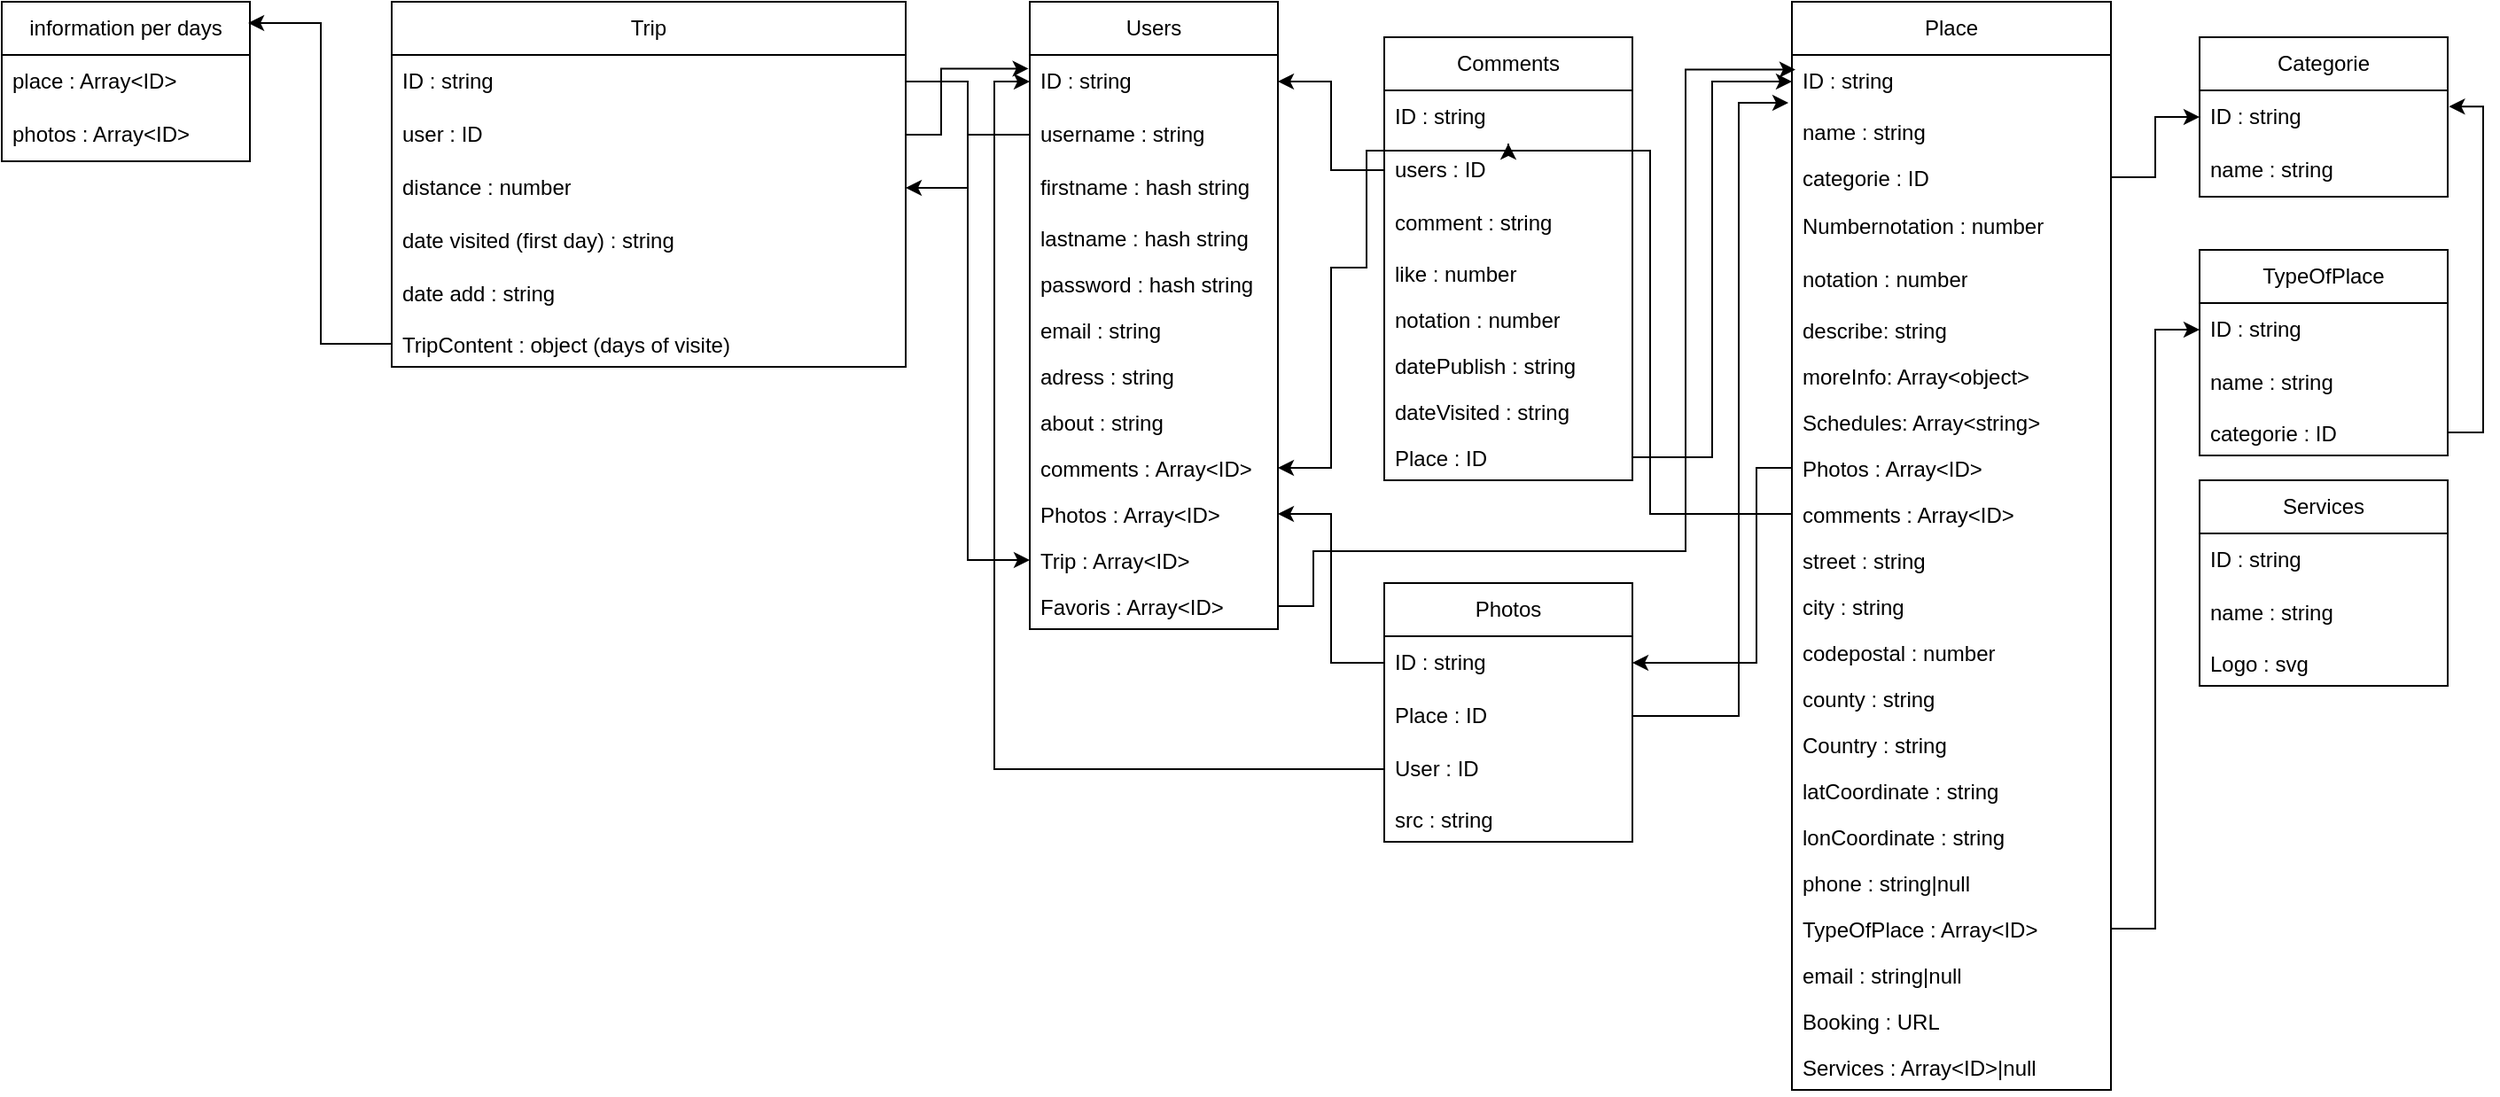 <mxfile version="24.4.14" type="github">
  <diagram name="Page-1" id="azjqvyK8LLOSUk3nw5zU">
    <mxGraphModel dx="2927" dy="1044" grid="1" gridSize="10" guides="1" tooltips="1" connect="1" arrows="1" fold="1" page="1" pageScale="1" pageWidth="827" pageHeight="1169" math="0" shadow="0">
      <root>
        <mxCell id="0" />
        <mxCell id="1" parent="0" />
        <mxCell id="gLgQugJnE0icH2_p7Kl2-1" value="Users" style="swimlane;fontStyle=0;childLayout=stackLayout;horizontal=1;startSize=30;horizontalStack=0;resizeParent=1;resizeParentMax=0;resizeLast=0;collapsible=1;marginBottom=0;whiteSpace=wrap;html=1;movable=1;resizable=1;rotatable=1;deletable=1;editable=1;locked=0;connectable=1;" parent="1" vertex="1">
          <mxGeometry x="10" y="10" width="140" height="354" as="geometry" />
        </mxCell>
        <mxCell id="gLgQugJnE0icH2_p7Kl2-2" value="ID : string" style="text;strokeColor=none;fillColor=none;align=left;verticalAlign=middle;spacingLeft=4;spacingRight=4;overflow=hidden;points=[[0,0.5],[1,0.5]];portConstraint=eastwest;rotatable=0;whiteSpace=wrap;html=1;" parent="gLgQugJnE0icH2_p7Kl2-1" vertex="1">
          <mxGeometry y="30" width="140" height="30" as="geometry" />
        </mxCell>
        <mxCell id="gLgQugJnE0icH2_p7Kl2-3" value="username : string" style="text;strokeColor=none;fillColor=none;align=left;verticalAlign=middle;spacingLeft=4;spacingRight=4;overflow=hidden;points=[[0,0.5],[1,0.5]];portConstraint=eastwest;rotatable=0;whiteSpace=wrap;html=1;" parent="gLgQugJnE0icH2_p7Kl2-1" vertex="1">
          <mxGeometry y="60" width="140" height="30" as="geometry" />
        </mxCell>
        <mxCell id="gLgQugJnE0icH2_p7Kl2-4" value="firstname : hash string" style="text;strokeColor=none;fillColor=none;align=left;verticalAlign=middle;spacingLeft=4;spacingRight=4;overflow=hidden;points=[[0,0.5],[1,0.5]];portConstraint=eastwest;rotatable=0;whiteSpace=wrap;html=1;" parent="gLgQugJnE0icH2_p7Kl2-1" vertex="1">
          <mxGeometry y="90" width="140" height="30" as="geometry" />
        </mxCell>
        <mxCell id="gLgQugJnE0icH2_p7Kl2-10" value="lastname : hash string" style="text;strokeColor=none;fillColor=none;align=left;verticalAlign=top;spacingLeft=4;spacingRight=4;overflow=hidden;rotatable=0;points=[[0,0.5],[1,0.5]];portConstraint=eastwest;whiteSpace=wrap;html=1;" parent="gLgQugJnE0icH2_p7Kl2-1" vertex="1">
          <mxGeometry y="120" width="140" height="26" as="geometry" />
        </mxCell>
        <mxCell id="gLgQugJnE0icH2_p7Kl2-11" value="password : hash string" style="text;strokeColor=none;fillColor=none;align=left;verticalAlign=top;spacingLeft=4;spacingRight=4;overflow=hidden;rotatable=0;points=[[0,0.5],[1,0.5]];portConstraint=eastwest;whiteSpace=wrap;html=1;" parent="gLgQugJnE0icH2_p7Kl2-1" vertex="1">
          <mxGeometry y="146" width="140" height="26" as="geometry" />
        </mxCell>
        <mxCell id="gLgQugJnE0icH2_p7Kl2-12" value="email : string" style="text;strokeColor=none;fillColor=none;align=left;verticalAlign=top;spacingLeft=4;spacingRight=4;overflow=hidden;rotatable=0;points=[[0,0.5],[1,0.5]];portConstraint=eastwest;whiteSpace=wrap;html=1;" parent="gLgQugJnE0icH2_p7Kl2-1" vertex="1">
          <mxGeometry y="172" width="140" height="26" as="geometry" />
        </mxCell>
        <mxCell id="gLgQugJnE0icH2_p7Kl2-13" value="adress : string" style="text;strokeColor=none;fillColor=none;align=left;verticalAlign=top;spacingLeft=4;spacingRight=4;overflow=hidden;rotatable=0;points=[[0,0.5],[1,0.5]];portConstraint=eastwest;whiteSpace=wrap;html=1;" parent="gLgQugJnE0icH2_p7Kl2-1" vertex="1">
          <mxGeometry y="198" width="140" height="26" as="geometry" />
        </mxCell>
        <mxCell id="gLgQugJnE0icH2_p7Kl2-14" value="about : string" style="text;strokeColor=none;fillColor=none;align=left;verticalAlign=top;spacingLeft=4;spacingRight=4;overflow=hidden;rotatable=0;points=[[0,0.5],[1,0.5]];portConstraint=eastwest;whiteSpace=wrap;html=1;" parent="gLgQugJnE0icH2_p7Kl2-1" vertex="1">
          <mxGeometry y="224" width="140" height="26" as="geometry" />
        </mxCell>
        <mxCell id="gLgQugJnE0icH2_p7Kl2-15" value="comments : Array&amp;lt;ID&amp;gt;" style="text;strokeColor=none;fillColor=none;align=left;verticalAlign=top;spacingLeft=4;spacingRight=4;overflow=hidden;rotatable=0;points=[[0,0.5],[1,0.5]];portConstraint=eastwest;whiteSpace=wrap;html=1;" parent="gLgQugJnE0icH2_p7Kl2-1" vertex="1">
          <mxGeometry y="250" width="140" height="26" as="geometry" />
        </mxCell>
        <mxCell id="gLgQugJnE0icH2_p7Kl2-16" value="Photos : Array&amp;lt;ID&amp;gt;" style="text;strokeColor=none;fillColor=none;align=left;verticalAlign=top;spacingLeft=4;spacingRight=4;overflow=hidden;rotatable=0;points=[[0,0.5],[1,0.5]];portConstraint=eastwest;whiteSpace=wrap;html=1;" parent="gLgQugJnE0icH2_p7Kl2-1" vertex="1">
          <mxGeometry y="276" width="140" height="26" as="geometry" />
        </mxCell>
        <mxCell id="gLgQugJnE0icH2_p7Kl2-17" value="Trip : Array&amp;lt;ID&amp;gt;" style="text;strokeColor=none;fillColor=none;align=left;verticalAlign=top;spacingLeft=4;spacingRight=4;overflow=hidden;rotatable=0;points=[[0,0.5],[1,0.5]];portConstraint=eastwest;whiteSpace=wrap;html=1;" parent="gLgQugJnE0icH2_p7Kl2-1" vertex="1">
          <mxGeometry y="302" width="140" height="26" as="geometry" />
        </mxCell>
        <mxCell id="gLgQugJnE0icH2_p7Kl2-80" value="Favoris : Array&amp;lt;ID&amp;gt;" style="text;strokeColor=none;fillColor=none;align=left;verticalAlign=top;spacingLeft=4;spacingRight=4;overflow=hidden;rotatable=0;points=[[0,0.5],[1,0.5]];portConstraint=eastwest;whiteSpace=wrap;html=1;" parent="gLgQugJnE0icH2_p7Kl2-1" vertex="1">
          <mxGeometry y="328" width="140" height="26" as="geometry" />
        </mxCell>
        <mxCell id="gLgQugJnE0icH2_p7Kl2-18" value="Comments" style="swimlane;fontStyle=0;childLayout=stackLayout;horizontal=1;startSize=30;horizontalStack=0;resizeParent=1;resizeParentMax=0;resizeLast=0;collapsible=1;marginBottom=0;whiteSpace=wrap;html=1;movable=1;resizable=1;rotatable=1;deletable=1;editable=1;locked=0;connectable=1;" parent="1" vertex="1">
          <mxGeometry x="210" y="30" width="140" height="250" as="geometry" />
        </mxCell>
        <mxCell id="gLgQugJnE0icH2_p7Kl2-19" value="ID : string" style="text;strokeColor=none;fillColor=none;align=left;verticalAlign=middle;spacingLeft=4;spacingRight=4;overflow=hidden;points=[[0,0.5],[1,0.5]];portConstraint=eastwest;rotatable=0;whiteSpace=wrap;html=1;" parent="gLgQugJnE0icH2_p7Kl2-18" vertex="1">
          <mxGeometry y="30" width="140" height="30" as="geometry" />
        </mxCell>
        <mxCell id="gLgQugJnE0icH2_p7Kl2-20" value="users : ID" style="text;strokeColor=none;fillColor=none;align=left;verticalAlign=middle;spacingLeft=4;spacingRight=4;overflow=hidden;points=[[0,0.5],[1,0.5]];portConstraint=eastwest;rotatable=0;whiteSpace=wrap;html=1;" parent="gLgQugJnE0icH2_p7Kl2-18" vertex="1">
          <mxGeometry y="60" width="140" height="30" as="geometry" />
        </mxCell>
        <mxCell id="gLgQugJnE0icH2_p7Kl2-21" value="comment : string" style="text;strokeColor=none;fillColor=none;align=left;verticalAlign=middle;spacingLeft=4;spacingRight=4;overflow=hidden;points=[[0,0.5],[1,0.5]];portConstraint=eastwest;rotatable=0;whiteSpace=wrap;html=1;" parent="gLgQugJnE0icH2_p7Kl2-18" vertex="1">
          <mxGeometry y="90" width="140" height="30" as="geometry" />
        </mxCell>
        <mxCell id="gLgQugJnE0icH2_p7Kl2-22" value="like : number" style="text;strokeColor=none;fillColor=none;align=left;verticalAlign=top;spacingLeft=4;spacingRight=4;overflow=hidden;rotatable=0;points=[[0,0.5],[1,0.5]];portConstraint=eastwest;whiteSpace=wrap;html=1;" parent="gLgQugJnE0icH2_p7Kl2-18" vertex="1">
          <mxGeometry y="120" width="140" height="26" as="geometry" />
        </mxCell>
        <mxCell id="gLgQugJnE0icH2_p7Kl2-23" value="notation : number" style="text;strokeColor=none;fillColor=none;align=left;verticalAlign=top;spacingLeft=4;spacingRight=4;overflow=hidden;rotatable=0;points=[[0,0.5],[1,0.5]];portConstraint=eastwest;whiteSpace=wrap;html=1;" parent="gLgQugJnE0icH2_p7Kl2-18" vertex="1">
          <mxGeometry y="146" width="140" height="26" as="geometry" />
        </mxCell>
        <mxCell id="gLgQugJnE0icH2_p7Kl2-24" value="datePublish : string" style="text;strokeColor=none;fillColor=none;align=left;verticalAlign=top;spacingLeft=4;spacingRight=4;overflow=hidden;rotatable=0;points=[[0,0.5],[1,0.5]];portConstraint=eastwest;whiteSpace=wrap;html=1;" parent="gLgQugJnE0icH2_p7Kl2-18" vertex="1">
          <mxGeometry y="172" width="140" height="26" as="geometry" />
        </mxCell>
        <mxCell id="gLgQugJnE0icH2_p7Kl2-25" value="dateVisited : string" style="text;strokeColor=none;fillColor=none;align=left;verticalAlign=top;spacingLeft=4;spacingRight=4;overflow=hidden;rotatable=0;points=[[0,0.5],[1,0.5]];portConstraint=eastwest;whiteSpace=wrap;html=1;" parent="gLgQugJnE0icH2_p7Kl2-18" vertex="1">
          <mxGeometry y="198" width="140" height="26" as="geometry" />
        </mxCell>
        <mxCell id="gLgQugJnE0icH2_p7Kl2-26" value="Place : ID" style="text;strokeColor=none;fillColor=none;align=left;verticalAlign=top;spacingLeft=4;spacingRight=4;overflow=hidden;rotatable=0;points=[[0,0.5],[1,0.5]];portConstraint=eastwest;whiteSpace=wrap;html=1;" parent="gLgQugJnE0icH2_p7Kl2-18" vertex="1">
          <mxGeometry y="224" width="140" height="26" as="geometry" />
        </mxCell>
        <mxCell id="gLgQugJnE0icH2_p7Kl2-30" style="edgeStyle=orthogonalEdgeStyle;rounded=0;orthogonalLoop=1;jettySize=auto;html=1;" parent="1" source="gLgQugJnE0icH2_p7Kl2-20" target="gLgQugJnE0icH2_p7Kl2-2" edge="1">
          <mxGeometry relative="1" as="geometry" />
        </mxCell>
        <mxCell id="gLgQugJnE0icH2_p7Kl2-31" style="edgeStyle=orthogonalEdgeStyle;rounded=0;orthogonalLoop=1;jettySize=auto;html=1;entryX=1;entryY=0.5;entryDx=0;entryDy=0;" parent="1" source="gLgQugJnE0icH2_p7Kl2-19" target="gLgQugJnE0icH2_p7Kl2-15" edge="1">
          <mxGeometry relative="1" as="geometry">
            <Array as="points">
              <mxPoint x="200" y="94" />
              <mxPoint x="200" y="160" />
              <mxPoint x="180" y="160" />
              <mxPoint x="180" y="273" />
            </Array>
          </mxGeometry>
        </mxCell>
        <mxCell id="gLgQugJnE0icH2_p7Kl2-32" value="Place" style="swimlane;fontStyle=0;childLayout=stackLayout;horizontal=1;startSize=30;horizontalStack=0;resizeParent=1;resizeParentMax=0;resizeLast=0;collapsible=1;marginBottom=0;whiteSpace=wrap;html=1;movable=1;resizable=1;rotatable=1;deletable=1;editable=1;locked=0;connectable=1;" parent="1" vertex="1">
          <mxGeometry x="440" y="10" width="180" height="614" as="geometry" />
        </mxCell>
        <mxCell id="gLgQugJnE0icH2_p7Kl2-33" value="ID : string" style="text;strokeColor=none;fillColor=none;align=left;verticalAlign=middle;spacingLeft=4;spacingRight=4;overflow=hidden;points=[[0,0.5],[1,0.5]];portConstraint=eastwest;rotatable=0;whiteSpace=wrap;html=1;" parent="gLgQugJnE0icH2_p7Kl2-32" vertex="1">
          <mxGeometry y="30" width="180" height="30" as="geometry" />
        </mxCell>
        <mxCell id="gLgQugJnE0icH2_p7Kl2-72" value="name : string" style="text;strokeColor=none;fillColor=none;align=left;verticalAlign=top;spacingLeft=4;spacingRight=4;overflow=hidden;rotatable=0;points=[[0,0.5],[1,0.5]];portConstraint=eastwest;whiteSpace=wrap;html=1;" parent="gLgQugJnE0icH2_p7Kl2-32" vertex="1">
          <mxGeometry y="60" width="180" height="26" as="geometry" />
        </mxCell>
        <mxCell id="gLgQugJnE0icH2_p7Kl2-61" value="categorie : ID" style="text;strokeColor=none;fillColor=none;align=left;verticalAlign=top;spacingLeft=4;spacingRight=4;overflow=hidden;rotatable=0;points=[[0,0.5],[1,0.5]];portConstraint=eastwest;whiteSpace=wrap;html=1;" parent="gLgQugJnE0icH2_p7Kl2-32" vertex="1">
          <mxGeometry y="86" width="180" height="26" as="geometry" />
        </mxCell>
        <mxCell id="gLgQugJnE0icH2_p7Kl2-34" value="Numbernotation : number" style="text;strokeColor=none;fillColor=none;align=left;verticalAlign=middle;spacingLeft=4;spacingRight=4;overflow=hidden;points=[[0,0.5],[1,0.5]];portConstraint=eastwest;rotatable=0;whiteSpace=wrap;html=1;" parent="gLgQugJnE0icH2_p7Kl2-32" vertex="1">
          <mxGeometry y="112" width="180" height="30" as="geometry" />
        </mxCell>
        <mxCell id="gLgQugJnE0icH2_p7Kl2-35" value="notation : number" style="text;strokeColor=none;fillColor=none;align=left;verticalAlign=middle;spacingLeft=4;spacingRight=4;overflow=hidden;points=[[0,0.5],[1,0.5]];portConstraint=eastwest;rotatable=0;whiteSpace=wrap;html=1;" parent="gLgQugJnE0icH2_p7Kl2-32" vertex="1">
          <mxGeometry y="142" width="180" height="30" as="geometry" />
        </mxCell>
        <mxCell id="gLgQugJnE0icH2_p7Kl2-36" value="describe: string" style="text;strokeColor=none;fillColor=none;align=left;verticalAlign=top;spacingLeft=4;spacingRight=4;overflow=hidden;rotatable=0;points=[[0,0.5],[1,0.5]];portConstraint=eastwest;whiteSpace=wrap;html=1;" parent="gLgQugJnE0icH2_p7Kl2-32" vertex="1">
          <mxGeometry y="172" width="180" height="26" as="geometry" />
        </mxCell>
        <mxCell id="gLgQugJnE0icH2_p7Kl2-60" value="moreInfo: Array&amp;lt;object&amp;gt;" style="text;strokeColor=none;fillColor=none;align=left;verticalAlign=top;spacingLeft=4;spacingRight=4;overflow=hidden;rotatable=0;points=[[0,0.5],[1,0.5]];portConstraint=eastwest;whiteSpace=wrap;html=1;" parent="gLgQugJnE0icH2_p7Kl2-32" vertex="1">
          <mxGeometry y="198" width="180" height="26" as="geometry" />
        </mxCell>
        <mxCell id="gLgQugJnE0icH2_p7Kl2-37" value="Schedules: Array&amp;lt;string&amp;gt;" style="text;strokeColor=none;fillColor=none;align=left;verticalAlign=top;spacingLeft=4;spacingRight=4;overflow=hidden;rotatable=0;points=[[0,0.5],[1,0.5]];portConstraint=eastwest;whiteSpace=wrap;html=1;" parent="gLgQugJnE0icH2_p7Kl2-32" vertex="1">
          <mxGeometry y="224" width="180" height="26" as="geometry" />
        </mxCell>
        <mxCell id="gLgQugJnE0icH2_p7Kl2-38" value="Photos : Array&amp;lt;ID&amp;gt;" style="text;strokeColor=none;fillColor=none;align=left;verticalAlign=top;spacingLeft=4;spacingRight=4;overflow=hidden;rotatable=0;points=[[0,0.5],[1,0.5]];portConstraint=eastwest;whiteSpace=wrap;html=1;" parent="gLgQugJnE0icH2_p7Kl2-32" vertex="1">
          <mxGeometry y="250" width="180" height="26" as="geometry" />
        </mxCell>
        <mxCell id="gLgQugJnE0icH2_p7Kl2-39" value="comments : Array&amp;lt;ID&amp;gt;" style="text;strokeColor=none;fillColor=none;align=left;verticalAlign=top;spacingLeft=4;spacingRight=4;overflow=hidden;rotatable=0;points=[[0,0.5],[1,0.5]];portConstraint=eastwest;whiteSpace=wrap;html=1;" parent="gLgQugJnE0icH2_p7Kl2-32" vertex="1">
          <mxGeometry y="276" width="180" height="26" as="geometry" />
        </mxCell>
        <mxCell id="gLgQugJnE0icH2_p7Kl2-57" value="street : string" style="text;strokeColor=none;fillColor=none;align=left;verticalAlign=top;spacingLeft=4;spacingRight=4;overflow=hidden;rotatable=0;points=[[0,0.5],[1,0.5]];portConstraint=eastwest;whiteSpace=wrap;html=1;" parent="gLgQugJnE0icH2_p7Kl2-32" vertex="1">
          <mxGeometry y="302" width="180" height="26" as="geometry" />
        </mxCell>
        <mxCell id="gLgQugJnE0icH2_p7Kl2-58" value="city : string" style="text;strokeColor=none;fillColor=none;align=left;verticalAlign=top;spacingLeft=4;spacingRight=4;overflow=hidden;rotatable=0;points=[[0,0.5],[1,0.5]];portConstraint=eastwest;whiteSpace=wrap;html=1;" parent="gLgQugJnE0icH2_p7Kl2-32" vertex="1">
          <mxGeometry y="328" width="180" height="26" as="geometry" />
        </mxCell>
        <mxCell id="gLgQugJnE0icH2_p7Kl2-59" value="codepostal : number" style="text;strokeColor=none;fillColor=none;align=left;verticalAlign=top;spacingLeft=4;spacingRight=4;overflow=hidden;rotatable=0;points=[[0,0.5],[1,0.5]];portConstraint=eastwest;whiteSpace=wrap;html=1;" parent="gLgQugJnE0icH2_p7Kl2-32" vertex="1">
          <mxGeometry y="354" width="180" height="26" as="geometry" />
        </mxCell>
        <mxCell id="gLgQugJnE0icH2_p7Kl2-62" value="county : string" style="text;strokeColor=none;fillColor=none;align=left;verticalAlign=top;spacingLeft=4;spacingRight=4;overflow=hidden;rotatable=0;points=[[0,0.5],[1,0.5]];portConstraint=eastwest;whiteSpace=wrap;html=1;" parent="gLgQugJnE0icH2_p7Kl2-32" vertex="1">
          <mxGeometry y="380" width="180" height="26" as="geometry" />
        </mxCell>
        <mxCell id="gLgQugJnE0icH2_p7Kl2-63" value="Country : string" style="text;strokeColor=none;fillColor=none;align=left;verticalAlign=top;spacingLeft=4;spacingRight=4;overflow=hidden;rotatable=0;points=[[0,0.5],[1,0.5]];portConstraint=eastwest;whiteSpace=wrap;html=1;" parent="gLgQugJnE0icH2_p7Kl2-32" vertex="1">
          <mxGeometry y="406" width="180" height="26" as="geometry" />
        </mxCell>
        <mxCell id="gLgQugJnE0icH2_p7Kl2-64" value="latCoordinate : string" style="text;strokeColor=none;fillColor=none;align=left;verticalAlign=top;spacingLeft=4;spacingRight=4;overflow=hidden;rotatable=0;points=[[0,0.5],[1,0.5]];portConstraint=eastwest;whiteSpace=wrap;html=1;" parent="gLgQugJnE0icH2_p7Kl2-32" vertex="1">
          <mxGeometry y="432" width="180" height="26" as="geometry" />
        </mxCell>
        <mxCell id="gLgQugJnE0icH2_p7Kl2-65" value="lonCoordinate : string" style="text;strokeColor=none;fillColor=none;align=left;verticalAlign=top;spacingLeft=4;spacingRight=4;overflow=hidden;rotatable=0;points=[[0,0.5],[1,0.5]];portConstraint=eastwest;whiteSpace=wrap;html=1;" parent="gLgQugJnE0icH2_p7Kl2-32" vertex="1">
          <mxGeometry y="458" width="180" height="26" as="geometry" />
        </mxCell>
        <mxCell id="gLgQugJnE0icH2_p7Kl2-73" value="phone : string|null" style="text;strokeColor=none;fillColor=none;align=left;verticalAlign=top;spacingLeft=4;spacingRight=4;overflow=hidden;rotatable=0;points=[[0,0.5],[1,0.5]];portConstraint=eastwest;whiteSpace=wrap;html=1;" parent="gLgQugJnE0icH2_p7Kl2-32" vertex="1">
          <mxGeometry y="484" width="180" height="26" as="geometry" />
        </mxCell>
        <mxCell id="gLgQugJnE0icH2_p7Kl2-85" value="TypeOfPlace : Array&amp;lt;ID&amp;gt;" style="text;strokeColor=none;fillColor=none;align=left;verticalAlign=top;spacingLeft=4;spacingRight=4;overflow=hidden;rotatable=0;points=[[0,0.5],[1,0.5]];portConstraint=eastwest;whiteSpace=wrap;html=1;" parent="gLgQugJnE0icH2_p7Kl2-32" vertex="1">
          <mxGeometry y="510" width="180" height="26" as="geometry" />
        </mxCell>
        <mxCell id="gLgQugJnE0icH2_p7Kl2-75" value="email : string|null" style="text;strokeColor=none;fillColor=none;align=left;verticalAlign=top;spacingLeft=4;spacingRight=4;overflow=hidden;rotatable=0;points=[[0,0.5],[1,0.5]];portConstraint=eastwest;whiteSpace=wrap;html=1;" parent="gLgQugJnE0icH2_p7Kl2-32" vertex="1">
          <mxGeometry y="536" width="180" height="26" as="geometry" />
        </mxCell>
        <mxCell id="gLgQugJnE0icH2_p7Kl2-87" value="Booking : URL" style="text;strokeColor=none;fillColor=none;align=left;verticalAlign=top;spacingLeft=4;spacingRight=4;overflow=hidden;rotatable=0;points=[[0,0.5],[1,0.5]];portConstraint=eastwest;whiteSpace=wrap;html=1;" parent="gLgQugJnE0icH2_p7Kl2-32" vertex="1">
          <mxGeometry y="562" width="180" height="26" as="geometry" />
        </mxCell>
        <mxCell id="gLgQugJnE0icH2_p7Kl2-88" value="Services : Array&amp;lt;ID&amp;gt;|null" style="text;strokeColor=none;fillColor=none;align=left;verticalAlign=top;spacingLeft=4;spacingRight=4;overflow=hidden;rotatable=0;points=[[0,0.5],[1,0.5]];portConstraint=eastwest;whiteSpace=wrap;html=1;" parent="gLgQugJnE0icH2_p7Kl2-32" vertex="1">
          <mxGeometry y="588" width="180" height="26" as="geometry" />
        </mxCell>
        <mxCell id="gLgQugJnE0icH2_p7Kl2-41" style="edgeStyle=orthogonalEdgeStyle;rounded=0;orthogonalLoop=1;jettySize=auto;html=1;" parent="1" source="gLgQugJnE0icH2_p7Kl2-26" target="gLgQugJnE0icH2_p7Kl2-33" edge="1">
          <mxGeometry relative="1" as="geometry" />
        </mxCell>
        <mxCell id="gLgQugJnE0icH2_p7Kl2-42" value="Photos" style="swimlane;fontStyle=0;childLayout=stackLayout;horizontal=1;startSize=30;horizontalStack=0;resizeParent=1;resizeParentMax=0;resizeLast=0;collapsible=1;marginBottom=0;whiteSpace=wrap;html=1;movable=1;resizable=1;rotatable=1;deletable=1;editable=1;locked=0;connectable=1;" parent="1" vertex="1">
          <mxGeometry x="210" y="338" width="140" height="146" as="geometry" />
        </mxCell>
        <mxCell id="gLgQugJnE0icH2_p7Kl2-43" value="ID : string" style="text;strokeColor=none;fillColor=none;align=left;verticalAlign=middle;spacingLeft=4;spacingRight=4;overflow=hidden;points=[[0,0.5],[1,0.5]];portConstraint=eastwest;rotatable=0;whiteSpace=wrap;html=1;" parent="gLgQugJnE0icH2_p7Kl2-42" vertex="1">
          <mxGeometry y="30" width="140" height="30" as="geometry" />
        </mxCell>
        <mxCell id="gLgQugJnE0icH2_p7Kl2-44" value="Place : ID" style="text;strokeColor=none;fillColor=none;align=left;verticalAlign=middle;spacingLeft=4;spacingRight=4;overflow=hidden;points=[[0,0.5],[1,0.5]];portConstraint=eastwest;rotatable=0;whiteSpace=wrap;html=1;" parent="gLgQugJnE0icH2_p7Kl2-42" vertex="1">
          <mxGeometry y="60" width="140" height="30" as="geometry" />
        </mxCell>
        <mxCell id="gLgQugJnE0icH2_p7Kl2-45" value="User : ID" style="text;strokeColor=none;fillColor=none;align=left;verticalAlign=middle;spacingLeft=4;spacingRight=4;overflow=hidden;points=[[0,0.5],[1,0.5]];portConstraint=eastwest;rotatable=0;whiteSpace=wrap;html=1;" parent="gLgQugJnE0icH2_p7Kl2-42" vertex="1">
          <mxGeometry y="90" width="140" height="30" as="geometry" />
        </mxCell>
        <mxCell id="gLgQugJnE0icH2_p7Kl2-46" value="src : string" style="text;strokeColor=none;fillColor=none;align=left;verticalAlign=top;spacingLeft=4;spacingRight=4;overflow=hidden;rotatable=0;points=[[0,0.5],[1,0.5]];portConstraint=eastwest;whiteSpace=wrap;html=1;" parent="gLgQugJnE0icH2_p7Kl2-42" vertex="1">
          <mxGeometry y="120" width="140" height="26" as="geometry" />
        </mxCell>
        <mxCell id="gLgQugJnE0icH2_p7Kl2-52" style="edgeStyle=orthogonalEdgeStyle;rounded=0;orthogonalLoop=1;jettySize=auto;html=1;entryX=1;entryY=0.5;entryDx=0;entryDy=0;" parent="1" source="gLgQugJnE0icH2_p7Kl2-43" target="gLgQugJnE0icH2_p7Kl2-16" edge="1">
          <mxGeometry relative="1" as="geometry" />
        </mxCell>
        <mxCell id="gLgQugJnE0icH2_p7Kl2-55" style="edgeStyle=orthogonalEdgeStyle;rounded=0;orthogonalLoop=1;jettySize=auto;html=1;entryX=0;entryY=0.5;entryDx=0;entryDy=0;" parent="1" source="gLgQugJnE0icH2_p7Kl2-45" target="gLgQugJnE0icH2_p7Kl2-2" edge="1">
          <mxGeometry relative="1" as="geometry" />
        </mxCell>
        <mxCell id="gLgQugJnE0icH2_p7Kl2-56" style="edgeStyle=orthogonalEdgeStyle;rounded=0;orthogonalLoop=1;jettySize=auto;html=1;entryX=1;entryY=0.5;entryDx=0;entryDy=0;" parent="1" source="gLgQugJnE0icH2_p7Kl2-38" target="gLgQugJnE0icH2_p7Kl2-43" edge="1">
          <mxGeometry relative="1" as="geometry">
            <Array as="points">
              <mxPoint x="420" y="273" />
              <mxPoint x="420" y="383" />
            </Array>
          </mxGeometry>
        </mxCell>
        <mxCell id="gLgQugJnE0icH2_p7Kl2-66" style="edgeStyle=orthogonalEdgeStyle;rounded=0;orthogonalLoop=1;jettySize=auto;html=1;entryX=-0.011;entryY=0.9;entryDx=0;entryDy=0;entryPerimeter=0;" parent="1" source="gLgQugJnE0icH2_p7Kl2-44" target="gLgQugJnE0icH2_p7Kl2-33" edge="1">
          <mxGeometry relative="1" as="geometry">
            <Array as="points">
              <mxPoint x="410" y="413" />
              <mxPoint x="410" y="67" />
            </Array>
          </mxGeometry>
        </mxCell>
        <mxCell id="gLgQugJnE0icH2_p7Kl2-67" value="Categorie" style="swimlane;fontStyle=0;childLayout=stackLayout;horizontal=1;startSize=30;horizontalStack=0;resizeParent=1;resizeParentMax=0;resizeLast=0;collapsible=1;marginBottom=0;whiteSpace=wrap;html=1;movable=1;resizable=1;rotatable=1;deletable=1;editable=1;locked=0;connectable=1;" parent="1" vertex="1">
          <mxGeometry x="670" y="30" width="140" height="90" as="geometry" />
        </mxCell>
        <mxCell id="gLgQugJnE0icH2_p7Kl2-68" value="ID : string" style="text;strokeColor=none;fillColor=none;align=left;verticalAlign=middle;spacingLeft=4;spacingRight=4;overflow=hidden;points=[[0,0.5],[1,0.5]];portConstraint=eastwest;rotatable=0;whiteSpace=wrap;html=1;" parent="gLgQugJnE0icH2_p7Kl2-67" vertex="1">
          <mxGeometry y="30" width="140" height="30" as="geometry" />
        </mxCell>
        <mxCell id="gLgQugJnE0icH2_p7Kl2-69" value="name : string" style="text;strokeColor=none;fillColor=none;align=left;verticalAlign=middle;spacingLeft=4;spacingRight=4;overflow=hidden;points=[[0,0.5],[1,0.5]];portConstraint=eastwest;rotatable=0;whiteSpace=wrap;html=1;" parent="gLgQugJnE0icH2_p7Kl2-67" vertex="1">
          <mxGeometry y="60" width="140" height="30" as="geometry" />
        </mxCell>
        <mxCell id="gLgQugJnE0icH2_p7Kl2-76" style="edgeStyle=orthogonalEdgeStyle;rounded=0;orthogonalLoop=1;jettySize=auto;html=1;" parent="1" source="gLgQugJnE0icH2_p7Kl2-61" target="gLgQugJnE0icH2_p7Kl2-68" edge="1">
          <mxGeometry relative="1" as="geometry" />
        </mxCell>
        <mxCell id="gLgQugJnE0icH2_p7Kl2-77" value="TypeOfPlace" style="swimlane;fontStyle=0;childLayout=stackLayout;horizontal=1;startSize=30;horizontalStack=0;resizeParent=1;resizeParentMax=0;resizeLast=0;collapsible=1;marginBottom=0;whiteSpace=wrap;html=1;movable=1;resizable=1;rotatable=1;deletable=1;editable=1;locked=0;connectable=1;" parent="1" vertex="1">
          <mxGeometry x="670" y="150" width="140" height="116" as="geometry" />
        </mxCell>
        <mxCell id="gLgQugJnE0icH2_p7Kl2-78" value="ID : string" style="text;strokeColor=none;fillColor=none;align=left;verticalAlign=middle;spacingLeft=4;spacingRight=4;overflow=hidden;points=[[0,0.5],[1,0.5]];portConstraint=eastwest;rotatable=0;whiteSpace=wrap;html=1;" parent="gLgQugJnE0icH2_p7Kl2-77" vertex="1">
          <mxGeometry y="30" width="140" height="30" as="geometry" />
        </mxCell>
        <mxCell id="gLgQugJnE0icH2_p7Kl2-79" value="name : string" style="text;strokeColor=none;fillColor=none;align=left;verticalAlign=middle;spacingLeft=4;spacingRight=4;overflow=hidden;points=[[0,0.5],[1,0.5]];portConstraint=eastwest;rotatable=0;whiteSpace=wrap;html=1;" parent="gLgQugJnE0icH2_p7Kl2-77" vertex="1">
          <mxGeometry y="60" width="140" height="30" as="geometry" />
        </mxCell>
        <mxCell id="gLgQugJnE0icH2_p7Kl2-83" value="categorie : ID" style="text;strokeColor=none;fillColor=none;align=left;verticalAlign=top;spacingLeft=4;spacingRight=4;overflow=hidden;rotatable=0;points=[[0,0.5],[1,0.5]];portConstraint=eastwest;whiteSpace=wrap;html=1;" parent="gLgQugJnE0icH2_p7Kl2-77" vertex="1">
          <mxGeometry y="90" width="140" height="26" as="geometry" />
        </mxCell>
        <mxCell id="gLgQugJnE0icH2_p7Kl2-81" style="edgeStyle=orthogonalEdgeStyle;rounded=0;orthogonalLoop=1;jettySize=auto;html=1;entryX=0.011;entryY=0.276;entryDx=0;entryDy=0;entryPerimeter=0;" parent="1" source="gLgQugJnE0icH2_p7Kl2-80" target="gLgQugJnE0icH2_p7Kl2-33" edge="1">
          <mxGeometry relative="1" as="geometry">
            <Array as="points">
              <mxPoint x="170" y="351" />
              <mxPoint x="170" y="320" />
              <mxPoint x="380" y="320" />
              <mxPoint x="380" y="48" />
            </Array>
          </mxGeometry>
        </mxCell>
        <mxCell id="gLgQugJnE0icH2_p7Kl2-82" style="edgeStyle=orthogonalEdgeStyle;rounded=0;orthogonalLoop=1;jettySize=auto;html=1;" parent="1" source="gLgQugJnE0icH2_p7Kl2-39" target="gLgQugJnE0icH2_p7Kl2-19" edge="1">
          <mxGeometry relative="1" as="geometry">
            <Array as="points">
              <mxPoint x="360" y="299" />
              <mxPoint x="360" y="94" />
            </Array>
          </mxGeometry>
        </mxCell>
        <mxCell id="gLgQugJnE0icH2_p7Kl2-84" style="edgeStyle=orthogonalEdgeStyle;rounded=0;orthogonalLoop=1;jettySize=auto;html=1;entryX=1.005;entryY=0.303;entryDx=0;entryDy=0;entryPerimeter=0;" parent="1" source="gLgQugJnE0icH2_p7Kl2-83" target="gLgQugJnE0icH2_p7Kl2-68" edge="1">
          <mxGeometry relative="1" as="geometry">
            <Array as="points">
              <mxPoint x="830" y="253" />
              <mxPoint x="830" y="69" />
            </Array>
          </mxGeometry>
        </mxCell>
        <mxCell id="gLgQugJnE0icH2_p7Kl2-86" style="edgeStyle=orthogonalEdgeStyle;rounded=0;orthogonalLoop=1;jettySize=auto;html=1;entryX=0;entryY=0.5;entryDx=0;entryDy=0;" parent="1" source="gLgQugJnE0icH2_p7Kl2-85" target="gLgQugJnE0icH2_p7Kl2-78" edge="1">
          <mxGeometry relative="1" as="geometry" />
        </mxCell>
        <mxCell id="gLgQugJnE0icH2_p7Kl2-89" value="Services" style="swimlane;fontStyle=0;childLayout=stackLayout;horizontal=1;startSize=30;horizontalStack=0;resizeParent=1;resizeParentMax=0;resizeLast=0;collapsible=1;marginBottom=0;whiteSpace=wrap;html=1;movable=1;resizable=1;rotatable=1;deletable=1;editable=1;locked=0;connectable=1;" parent="1" vertex="1">
          <mxGeometry x="670" y="280" width="140" height="116" as="geometry" />
        </mxCell>
        <mxCell id="gLgQugJnE0icH2_p7Kl2-90" value="ID : string" style="text;strokeColor=none;fillColor=none;align=left;verticalAlign=middle;spacingLeft=4;spacingRight=4;overflow=hidden;points=[[0,0.5],[1,0.5]];portConstraint=eastwest;rotatable=0;whiteSpace=wrap;html=1;" parent="gLgQugJnE0icH2_p7Kl2-89" vertex="1">
          <mxGeometry y="30" width="140" height="30" as="geometry" />
        </mxCell>
        <mxCell id="gLgQugJnE0icH2_p7Kl2-91" value="name : string" style="text;strokeColor=none;fillColor=none;align=left;verticalAlign=middle;spacingLeft=4;spacingRight=4;overflow=hidden;points=[[0,0.5],[1,0.5]];portConstraint=eastwest;rotatable=0;whiteSpace=wrap;html=1;" parent="gLgQugJnE0icH2_p7Kl2-89" vertex="1">
          <mxGeometry y="60" width="140" height="30" as="geometry" />
        </mxCell>
        <mxCell id="gLgQugJnE0icH2_p7Kl2-92" value="Logo : svg" style="text;strokeColor=none;fillColor=none;align=left;verticalAlign=top;spacingLeft=4;spacingRight=4;overflow=hidden;rotatable=0;points=[[0,0.5],[1,0.5]];portConstraint=eastwest;whiteSpace=wrap;html=1;" parent="gLgQugJnE0icH2_p7Kl2-89" vertex="1">
          <mxGeometry y="90" width="140" height="26" as="geometry" />
        </mxCell>
        <mxCell id="_z6DNUqXvnj6gCAz3mE7-1" value="Trip" style="swimlane;fontStyle=0;childLayout=stackLayout;horizontal=1;startSize=30;horizontalStack=0;resizeParent=1;resizeParentMax=0;resizeLast=0;collapsible=1;marginBottom=0;whiteSpace=wrap;html=1;movable=1;resizable=1;rotatable=1;deletable=1;editable=1;locked=0;connectable=1;" vertex="1" parent="1">
          <mxGeometry x="-350" y="10" width="290" height="206" as="geometry" />
        </mxCell>
        <mxCell id="_z6DNUqXvnj6gCAz3mE7-2" value="ID : string" style="text;strokeColor=none;fillColor=none;align=left;verticalAlign=middle;spacingLeft=4;spacingRight=4;overflow=hidden;points=[[0,0.5],[1,0.5]];portConstraint=eastwest;rotatable=0;whiteSpace=wrap;html=1;" vertex="1" parent="_z6DNUqXvnj6gCAz3mE7-1">
          <mxGeometry y="30" width="290" height="30" as="geometry" />
        </mxCell>
        <mxCell id="_z6DNUqXvnj6gCAz3mE7-3" value="user : ID" style="text;strokeColor=none;fillColor=none;align=left;verticalAlign=middle;spacingLeft=4;spacingRight=4;overflow=hidden;points=[[0,0.5],[1,0.5]];portConstraint=eastwest;rotatable=0;whiteSpace=wrap;html=1;" vertex="1" parent="_z6DNUqXvnj6gCAz3mE7-1">
          <mxGeometry y="60" width="290" height="30" as="geometry" />
        </mxCell>
        <mxCell id="_z6DNUqXvnj6gCAz3mE7-4" value="distance : number" style="text;strokeColor=none;fillColor=none;align=left;verticalAlign=middle;spacingLeft=4;spacingRight=4;overflow=hidden;points=[[0,0.5],[1,0.5]];portConstraint=eastwest;rotatable=0;whiteSpace=wrap;html=1;" vertex="1" parent="_z6DNUqXvnj6gCAz3mE7-1">
          <mxGeometry y="90" width="290" height="30" as="geometry" />
        </mxCell>
        <mxCell id="_z6DNUqXvnj6gCAz3mE7-21" value="date visited (first day) : string" style="text;strokeColor=none;fillColor=none;align=left;verticalAlign=middle;spacingLeft=4;spacingRight=4;overflow=hidden;points=[[0,0.5],[1,0.5]];portConstraint=eastwest;rotatable=0;whiteSpace=wrap;html=1;" vertex="1" parent="_z6DNUqXvnj6gCAz3mE7-1">
          <mxGeometry y="120" width="290" height="30" as="geometry" />
        </mxCell>
        <mxCell id="_z6DNUqXvnj6gCAz3mE7-20" value="date add : string" style="text;strokeColor=none;fillColor=none;align=left;verticalAlign=middle;spacingLeft=4;spacingRight=4;overflow=hidden;points=[[0,0.5],[1,0.5]];portConstraint=eastwest;rotatable=0;whiteSpace=wrap;html=1;" vertex="1" parent="_z6DNUqXvnj6gCAz3mE7-1">
          <mxGeometry y="150" width="290" height="30" as="geometry" />
        </mxCell>
        <mxCell id="_z6DNUqXvnj6gCAz3mE7-5" value="TripContent : object (days of visite)" style="text;strokeColor=none;fillColor=none;align=left;verticalAlign=top;spacingLeft=4;spacingRight=4;overflow=hidden;rotatable=0;points=[[0,0.5],[1,0.5]];portConstraint=eastwest;whiteSpace=wrap;html=1;" vertex="1" parent="_z6DNUqXvnj6gCAz3mE7-1">
          <mxGeometry y="180" width="290" height="26" as="geometry" />
        </mxCell>
        <mxCell id="_z6DNUqXvnj6gCAz3mE7-10" value="information per days" style="swimlane;fontStyle=0;childLayout=stackLayout;horizontal=1;startSize=30;horizontalStack=0;resizeParent=1;resizeParentMax=0;resizeLast=0;collapsible=1;marginBottom=0;whiteSpace=wrap;html=1;movable=1;resizable=1;rotatable=1;deletable=1;editable=1;locked=0;connectable=1;" vertex="1" parent="1">
          <mxGeometry x="-570" y="10" width="140" height="90" as="geometry" />
        </mxCell>
        <mxCell id="_z6DNUqXvnj6gCAz3mE7-11" value="place : Array&amp;lt;ID&amp;gt;" style="text;strokeColor=none;fillColor=none;align=left;verticalAlign=middle;spacingLeft=4;spacingRight=4;overflow=hidden;points=[[0,0.5],[1,0.5]];portConstraint=eastwest;rotatable=0;whiteSpace=wrap;html=1;" vertex="1" parent="_z6DNUqXvnj6gCAz3mE7-10">
          <mxGeometry y="30" width="140" height="30" as="geometry" />
        </mxCell>
        <mxCell id="_z6DNUqXvnj6gCAz3mE7-12" value="photos : Array&amp;lt;ID&amp;gt;" style="text;strokeColor=none;fillColor=none;align=left;verticalAlign=middle;spacingLeft=4;spacingRight=4;overflow=hidden;points=[[0,0.5],[1,0.5]];portConstraint=eastwest;rotatable=0;whiteSpace=wrap;html=1;" vertex="1" parent="_z6DNUqXvnj6gCAz3mE7-10">
          <mxGeometry y="60" width="140" height="30" as="geometry" />
        </mxCell>
        <mxCell id="_z6DNUqXvnj6gCAz3mE7-19" style="edgeStyle=orthogonalEdgeStyle;rounded=0;orthogonalLoop=1;jettySize=auto;html=1;entryX=0.993;entryY=0.133;entryDx=0;entryDy=0;entryPerimeter=0;" edge="1" parent="1" source="_z6DNUqXvnj6gCAz3mE7-5" target="_z6DNUqXvnj6gCAz3mE7-10">
          <mxGeometry relative="1" as="geometry">
            <mxPoint x="-350" y="140" as="sourcePoint" />
            <mxPoint x="-400" y="55.0" as="targetPoint" />
            <Array as="points">
              <mxPoint x="-390" y="203" />
              <mxPoint x="-390" y="22" />
            </Array>
          </mxGeometry>
        </mxCell>
        <mxCell id="_z6DNUqXvnj6gCAz3mE7-22" style="edgeStyle=orthogonalEdgeStyle;rounded=0;orthogonalLoop=1;jettySize=auto;html=1;entryX=-0.005;entryY=0.257;entryDx=0;entryDy=0;entryPerimeter=0;" edge="1" parent="1" source="_z6DNUqXvnj6gCAz3mE7-3" target="gLgQugJnE0icH2_p7Kl2-2">
          <mxGeometry relative="1" as="geometry">
            <Array as="points">
              <mxPoint x="-40" y="85" />
              <mxPoint x="-40" y="48" />
            </Array>
          </mxGeometry>
        </mxCell>
        <mxCell id="_z6DNUqXvnj6gCAz3mE7-23" style="edgeStyle=orthogonalEdgeStyle;rounded=0;orthogonalLoop=1;jettySize=auto;html=1;entryX=0;entryY=0.5;entryDx=0;entryDy=0;" edge="1" parent="1" source="_z6DNUqXvnj6gCAz3mE7-2" target="gLgQugJnE0icH2_p7Kl2-17">
          <mxGeometry relative="1" as="geometry">
            <Array as="points">
              <mxPoint x="-25" y="55" />
              <mxPoint x="-25" y="325" />
            </Array>
          </mxGeometry>
        </mxCell>
        <mxCell id="_z6DNUqXvnj6gCAz3mE7-24" value="" style="edgeStyle=orthogonalEdgeStyle;rounded=0;orthogonalLoop=1;jettySize=auto;html=1;" edge="1" parent="1" source="gLgQugJnE0icH2_p7Kl2-3" target="_z6DNUqXvnj6gCAz3mE7-4">
          <mxGeometry relative="1" as="geometry" />
        </mxCell>
      </root>
    </mxGraphModel>
  </diagram>
</mxfile>
